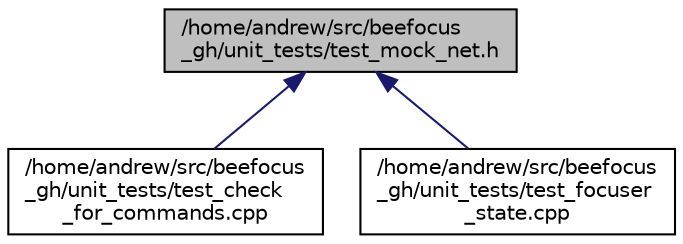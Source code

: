 digraph "/home/andrew/src/beefocus_gh/unit_tests/test_mock_net.h"
{
 // INTERACTIVE_SVG=YES
  edge [fontname="Helvetica",fontsize="10",labelfontname="Helvetica",labelfontsize="10"];
  node [fontname="Helvetica",fontsize="10",shape=record];
  Node15 [label="/home/andrew/src/beefocus\l_gh/unit_tests/test_mock_net.h",height=0.2,width=0.4,color="black", fillcolor="grey75", style="filled", fontcolor="black"];
  Node15 -> Node16 [dir="back",color="midnightblue",fontsize="10",style="solid",fontname="Helvetica"];
  Node16 [label="/home/andrew/src/beefocus\l_gh/unit_tests/test_check\l_for_commands.cpp",height=0.2,width=0.4,color="black", fillcolor="white", style="filled",URL="$d9/d5a/test__check__for__commands_8cpp.html"];
  Node15 -> Node17 [dir="back",color="midnightblue",fontsize="10",style="solid",fontname="Helvetica"];
  Node17 [label="/home/andrew/src/beefocus\l_gh/unit_tests/test_focuser\l_state.cpp",height=0.2,width=0.4,color="black", fillcolor="white", style="filled",URL="$d9/de3/test__focuser__state_8cpp.html"];
}
